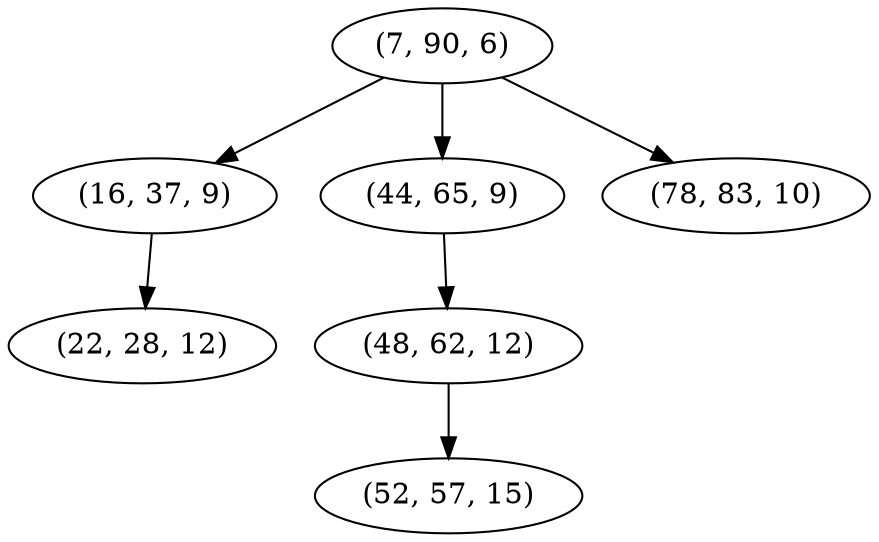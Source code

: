 digraph tree {
    "(7, 90, 6)";
    "(16, 37, 9)";
    "(22, 28, 12)";
    "(44, 65, 9)";
    "(48, 62, 12)";
    "(52, 57, 15)";
    "(78, 83, 10)";
    "(7, 90, 6)" -> "(16, 37, 9)";
    "(7, 90, 6)" -> "(44, 65, 9)";
    "(7, 90, 6)" -> "(78, 83, 10)";
    "(16, 37, 9)" -> "(22, 28, 12)";
    "(44, 65, 9)" -> "(48, 62, 12)";
    "(48, 62, 12)" -> "(52, 57, 15)";
}
